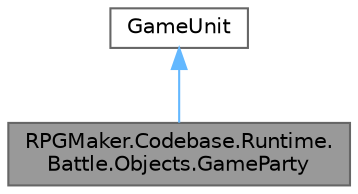digraph "RPGMaker.Codebase.Runtime.Battle.Objects.GameParty"
{
 // LATEX_PDF_SIZE
  bgcolor="transparent";
  edge [fontname=Helvetica,fontsize=10,labelfontname=Helvetica,labelfontsize=10];
  node [fontname=Helvetica,fontsize=10,shape=box,height=0.2,width=0.4];
  Node1 [id="Node000001",label="RPGMaker.Codebase.Runtime.\lBattle.Objects.GameParty",height=0.2,width=0.4,color="gray40", fillcolor="grey60", style="filled", fontcolor="black",tooltip="😁 [パーティ]を定義したクラス"];
  Node2 -> Node1 [id="edge1_Node000001_Node000002",dir="back",color="steelblue1",style="solid",tooltip=" "];
  Node2 [id="Node000002",label="GameUnit",height=0.2,width=0.4,color="gray40", fillcolor="white", style="filled",URL="$d5/dd1/class_r_p_g_maker_1_1_codebase_1_1_runtime_1_1_battle_1_1_objects_1_1_game_unit.html",tooltip="😁 戦闘時のグループを扱うクラス"];
}
